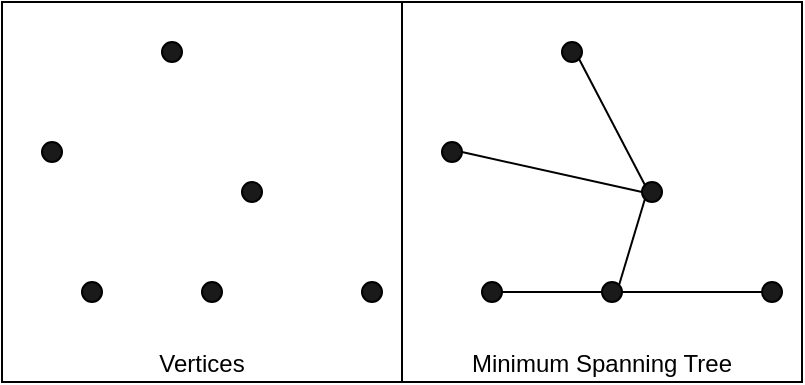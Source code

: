 <mxfile version="20.8.10" type="device" pages="4"><diagram id="rZxLMcZTllsJ_95UF3i2" name="mst"><mxGraphModel dx="954" dy="637" grid="1" gridSize="10" guides="1" tooltips="1" connect="1" arrows="1" fold="1" page="1" pageScale="1" pageWidth="827" pageHeight="1169" math="0" shadow="0"><root><mxCell id="0"/><mxCell id="1" parent="0"/><mxCell id="ZRR2mfXCrJfOe09y-C7--2" value="Minimum Spanning Tree" style="rounded=0;whiteSpace=wrap;html=1;fontSize=12;fontColor=#000000;verticalAlign=bottom;" parent="1" vertex="1"><mxGeometry x="200" y="190" width="200" height="190" as="geometry"/></mxCell><mxCell id="ZRR2mfXCrJfOe09y-C7--1" value="Vertices&lt;br style=&quot;font-size: 12px;&quot;&gt;" style="rounded=0;whiteSpace=wrap;html=1;fontSize=12;fontColor=#000000;verticalAlign=bottom;" parent="1" vertex="1"><mxGeometry y="190" width="200" height="190" as="geometry"/></mxCell><mxCell id="ZQvgP4SEosiMc4qFa_6u-1" value="" style="ellipse;whiteSpace=wrap;html=1;aspect=fixed;fillColor=#1A1A1A;fontColor=#FFFFFF;" parent="1" vertex="1"><mxGeometry x="80" y="210" width="10" height="10" as="geometry"/></mxCell><mxCell id="ZQvgP4SEosiMc4qFa_6u-2" value="" style="ellipse;whiteSpace=wrap;html=1;aspect=fixed;fillColor=#1A1A1A;fontColor=#FFFFFF;" parent="1" vertex="1"><mxGeometry x="120" y="280" width="10" height="10" as="geometry"/></mxCell><mxCell id="ZQvgP4SEosiMc4qFa_6u-3" value="" style="ellipse;whiteSpace=wrap;html=1;aspect=fixed;fillColor=#1A1A1A;fontColor=#FFFFFF;" parent="1" vertex="1"><mxGeometry x="100" y="330" width="10" height="10" as="geometry"/></mxCell><mxCell id="ZQvgP4SEosiMc4qFa_6u-4" value="" style="ellipse;whiteSpace=wrap;html=1;aspect=fixed;fillColor=#1A1A1A;fontColor=#FFFFFF;" parent="1" vertex="1"><mxGeometry x="40" y="330" width="10" height="10" as="geometry"/></mxCell><mxCell id="ZQvgP4SEosiMc4qFa_6u-5" value="" style="ellipse;whiteSpace=wrap;html=1;aspect=fixed;fillColor=#1A1A1A;fontColor=#FFFFFF;" parent="1" vertex="1"><mxGeometry x="180" y="330" width="10" height="10" as="geometry"/></mxCell><mxCell id="ZQvgP4SEosiMc4qFa_6u-6" value="" style="ellipse;whiteSpace=wrap;html=1;aspect=fixed;fillColor=#1A1A1A;fontColor=#FFFFFF;" parent="1" vertex="1"><mxGeometry x="20" y="260" width="10" height="10" as="geometry"/></mxCell><mxCell id="ZQvgP4SEosiMc4qFa_6u-14" style="edgeStyle=none;rounded=0;orthogonalLoop=1;jettySize=auto;html=1;exitX=1;exitY=1;exitDx=0;exitDy=0;entryX=0;entryY=0;entryDx=0;entryDy=0;fontColor=#FFFFFF;endArrow=none;endFill=0;" parent="1" source="ZQvgP4SEosiMc4qFa_6u-15" target="ZQvgP4SEosiMc4qFa_6u-19" edge="1"><mxGeometry relative="1" as="geometry"/></mxCell><mxCell id="ZQvgP4SEosiMc4qFa_6u-15" value="" style="ellipse;whiteSpace=wrap;html=1;aspect=fixed;fillColor=#1A1A1A;fontColor=#FFFFFF;" parent="1" vertex="1"><mxGeometry x="280" y="210" width="10" height="10" as="geometry"/></mxCell><mxCell id="ZQvgP4SEosiMc4qFa_6u-16" style="rounded=0;orthogonalLoop=1;jettySize=auto;html=1;exitX=0;exitY=1;exitDx=0;exitDy=0;entryX=1;entryY=0;entryDx=0;entryDy=0;fontColor=#FFFFFF;endArrow=none;endFill=0;" parent="1" source="ZQvgP4SEosiMc4qFa_6u-19" target="ZQvgP4SEosiMc4qFa_6u-21" edge="1"><mxGeometry relative="1" as="geometry"/></mxCell><mxCell id="ZQvgP4SEosiMc4qFa_6u-18" style="edgeStyle=none;rounded=0;orthogonalLoop=1;jettySize=auto;html=1;exitX=0;exitY=0.5;exitDx=0;exitDy=0;entryX=1;entryY=0.5;entryDx=0;entryDy=0;fontColor=#FFFFFF;endArrow=none;endFill=0;" parent="1" source="ZQvgP4SEosiMc4qFa_6u-19" target="ZQvgP4SEosiMc4qFa_6u-24" edge="1"><mxGeometry relative="1" as="geometry"/></mxCell><mxCell id="ZQvgP4SEosiMc4qFa_6u-19" value="" style="ellipse;whiteSpace=wrap;html=1;aspect=fixed;fillColor=#1A1A1A;fontColor=#FFFFFF;" parent="1" vertex="1"><mxGeometry x="320" y="280" width="10" height="10" as="geometry"/></mxCell><mxCell id="ZQvgP4SEosiMc4qFa_6u-20" style="edgeStyle=none;rounded=0;orthogonalLoop=1;jettySize=auto;html=1;entryX=1;entryY=0.5;entryDx=0;entryDy=0;fontColor=#FFFFFF;endArrow=none;endFill=0;" parent="1" source="ZQvgP4SEosiMc4qFa_6u-21" target="ZQvgP4SEosiMc4qFa_6u-22" edge="1"><mxGeometry relative="1" as="geometry"/></mxCell><mxCell id="ZQvgP4SEosiMc4qFa_6u-25" style="edgeStyle=none;rounded=0;orthogonalLoop=1;jettySize=auto;html=1;entryX=0;entryY=0.5;entryDx=0;entryDy=0;fontColor=#FFFFFF;endArrow=none;endFill=0;" parent="1" source="ZQvgP4SEosiMc4qFa_6u-21" target="ZQvgP4SEosiMc4qFa_6u-23" edge="1"><mxGeometry relative="1" as="geometry"/></mxCell><mxCell id="ZQvgP4SEosiMc4qFa_6u-21" value="" style="ellipse;whiteSpace=wrap;html=1;aspect=fixed;fillColor=#1A1A1A;fontColor=#FFFFFF;" parent="1" vertex="1"><mxGeometry x="300" y="330" width="10" height="10" as="geometry"/></mxCell><mxCell id="ZQvgP4SEosiMc4qFa_6u-22" value="" style="ellipse;whiteSpace=wrap;html=1;aspect=fixed;fillColor=#1A1A1A;fontColor=#FFFFFF;" parent="1" vertex="1"><mxGeometry x="240" y="330" width="10" height="10" as="geometry"/></mxCell><mxCell id="ZQvgP4SEosiMc4qFa_6u-23" value="" style="ellipse;whiteSpace=wrap;html=1;aspect=fixed;fillColor=#1A1A1A;fontColor=#FFFFFF;" parent="1" vertex="1"><mxGeometry x="380" y="330" width="10" height="10" as="geometry"/></mxCell><mxCell id="ZQvgP4SEosiMc4qFa_6u-24" value="" style="ellipse;whiteSpace=wrap;html=1;aspect=fixed;fillColor=#1A1A1A;fontColor=#FFFFFF;" parent="1" vertex="1"><mxGeometry x="220" y="260" width="10" height="10" as="geometry"/></mxCell></root></mxGraphModel></diagram><diagram id="cQaIk24LcCjtKmDVyuec" name="traversal"><mxGraphModel dx="954" dy="637" grid="1" gridSize="10" guides="1" tooltips="1" connect="1" arrows="1" fold="1" page="1" pageScale="1" pageWidth="827" pageHeight="1169" math="0" shadow="0"><root><mxCell id="0"/><mxCell id="1" parent="0"/><mxCell id="PoYGHBE0Wl8VvtodRNKI-4" value="Short-cut/Bypass" style="rounded=0;whiteSpace=wrap;html=1;fontSize=12;fontColor=#000000;verticalAlign=bottom;" parent="1" vertex="1"><mxGeometry x="740" y="210" width="155" height="140" as="geometry"/></mxCell><mxCell id="PoYGHBE0Wl8VvtodRNKI-3" value="DFS Traversal" style="rounded=0;whiteSpace=wrap;html=1;fontSize=12;fontColor=#000000;verticalAlign=bottom;" parent="1" vertex="1"><mxGeometry x="585" y="210" width="155" height="140" as="geometry"/></mxCell><mxCell id="PoYGHBE0Wl8VvtodRNKI-1" value="Rooted MST" style="rounded=0;whiteSpace=wrap;html=1;fontSize=12;fontColor=#000000;verticalAlign=bottom;" parent="1" vertex="1"><mxGeometry x="430" y="210" width="155" height="140" as="geometry"/></mxCell><mxCell id="a9Ij5J8JUAu7_gUXEvQG-1" style="edgeStyle=none;rounded=0;orthogonalLoop=1;jettySize=auto;html=1;exitX=0;exitY=1;exitDx=0;exitDy=0;entryX=1;entryY=0;entryDx=0;entryDy=0;fontColor=#FFFFFF;endArrow=none;endFill=0;" parent="1" source="a9Ij5J8JUAu7_gUXEvQG-4" target="a9Ij5J8JUAu7_gUXEvQG-7" edge="1"><mxGeometry relative="1" as="geometry"/></mxCell><mxCell id="a9Ij5J8JUAu7_gUXEvQG-2" style="edgeStyle=none;rounded=0;orthogonalLoop=1;jettySize=auto;html=1;entryX=0.5;entryY=1;entryDx=0;entryDy=0;fontColor=#FFFFFF;endArrow=none;endFill=0;" parent="1" source="a9Ij5J8JUAu7_gUXEvQG-4" target="a9Ij5J8JUAu7_gUXEvQG-8" edge="1"><mxGeometry relative="1" as="geometry"/></mxCell><mxCell id="a9Ij5J8JUAu7_gUXEvQG-3" style="edgeStyle=none;rounded=0;orthogonalLoop=1;jettySize=auto;html=1;exitX=1;exitY=1;exitDx=0;exitDy=0;entryX=0;entryY=0;entryDx=0;entryDy=0;fontColor=#FFFFFF;endArrow=none;endFill=0;" parent="1" source="a9Ij5J8JUAu7_gUXEvQG-4" target="a9Ij5J8JUAu7_gUXEvQG-9" edge="1"><mxGeometry relative="1" as="geometry"/></mxCell><mxCell id="a9Ij5J8JUAu7_gUXEvQG-4" value="1" style="ellipse;whiteSpace=wrap;html=1;aspect=fixed;fillColor=#1A1A1A;fontColor=#FFFFFF;" parent="1" vertex="1"><mxGeometry x="520" y="230" width="10" height="10" as="geometry"/></mxCell><mxCell id="a9Ij5J8JUAu7_gUXEvQG-5" style="edgeStyle=none;rounded=0;orthogonalLoop=1;jettySize=auto;html=1;exitX=0;exitY=1;exitDx=0;exitDy=0;entryX=0.5;entryY=0;entryDx=0;entryDy=0;fontColor=#FFFFFF;endArrow=none;endFill=0;" parent="1" source="a9Ij5J8JUAu7_gUXEvQG-7" target="a9Ij5J8JUAu7_gUXEvQG-10" edge="1"><mxGeometry relative="1" as="geometry"/></mxCell><mxCell id="a9Ij5J8JUAu7_gUXEvQG-6" style="edgeStyle=none;rounded=0;orthogonalLoop=1;jettySize=auto;html=1;exitX=1;exitY=1;exitDx=0;exitDy=0;entryX=0;entryY=0;entryDx=0;entryDy=0;fontColor=#FFFFFF;endArrow=none;endFill=0;" parent="1" source="a9Ij5J8JUAu7_gUXEvQG-7" target="a9Ij5J8JUAu7_gUXEvQG-11" edge="1"><mxGeometry relative="1" as="geometry"/></mxCell><mxCell id="a9Ij5J8JUAu7_gUXEvQG-7" value="2" style="ellipse;whiteSpace=wrap;html=1;aspect=fixed;fillColor=#1A1A1A;fontColor=#FFFFFF;" parent="1" vertex="1"><mxGeometry x="480" y="270" width="10" height="10" as="geometry"/></mxCell><mxCell id="a9Ij5J8JUAu7_gUXEvQG-8" value="5" style="ellipse;whiteSpace=wrap;html=1;aspect=fixed;fillColor=#1A1A1A;fontColor=#FFFFFF;" parent="1" vertex="1"><mxGeometry x="520" y="270" width="10" height="10" as="geometry"/></mxCell><mxCell id="a9Ij5J8JUAu7_gUXEvQG-9" value="6" style="ellipse;whiteSpace=wrap;html=1;aspect=fixed;fillColor=#1A1A1A;fontColor=#FFFFFF;" parent="1" vertex="1"><mxGeometry x="560" y="270" width="10" height="10" as="geometry"/></mxCell><mxCell id="a9Ij5J8JUAu7_gUXEvQG-10" value="3" style="ellipse;whiteSpace=wrap;html=1;aspect=fixed;fillColor=#1A1A1A;fontColor=#FFFFFF;" parent="1" vertex="1"><mxGeometry x="450" y="310" width="10" height="10" as="geometry"/></mxCell><mxCell id="a9Ij5J8JUAu7_gUXEvQG-11" value="4" style="ellipse;whiteSpace=wrap;html=1;aspect=fixed;fillColor=#1A1A1A;fontColor=#FFFFFF;" parent="1" vertex="1"><mxGeometry x="510" y="310" width="10" height="10" as="geometry"/></mxCell><mxCell id="QSiAHGZDh32QHl3L9DuA-13" style="edgeStyle=orthogonalEdgeStyle;curved=1;rounded=0;orthogonalLoop=1;jettySize=auto;html=1;entryX=0.5;entryY=0;entryDx=0;entryDy=0;endArrow=blockThin;endFill=1;" parent="1" source="QSiAHGZDh32QHl3L9DuA-4" target="QSiAHGZDh32QHl3L9DuA-7" edge="1"><mxGeometry relative="1" as="geometry"/></mxCell><mxCell id="QSiAHGZDh32QHl3L9DuA-20" style="edgeStyle=orthogonalEdgeStyle;curved=1;rounded=0;orthogonalLoop=1;jettySize=auto;html=1;entryX=0.5;entryY=0;entryDx=0;entryDy=0;endArrow=blockThin;endFill=1;" parent="1" source="QSiAHGZDh32QHl3L9DuA-4" target="QSiAHGZDh32QHl3L9DuA-8" edge="1"><mxGeometry relative="1" as="geometry"/></mxCell><mxCell id="QSiAHGZDh32QHl3L9DuA-22" style="edgeStyle=orthogonalEdgeStyle;curved=1;rounded=0;orthogonalLoop=1;jettySize=auto;html=1;exitX=1;exitY=0.5;exitDx=0;exitDy=0;entryX=1;entryY=0;entryDx=0;entryDy=0;endArrow=blockThin;endFill=1;" parent="1" source="QSiAHGZDh32QHl3L9DuA-4" target="QSiAHGZDh32QHl3L9DuA-9" edge="1"><mxGeometry relative="1" as="geometry"/></mxCell><mxCell id="QSiAHGZDh32QHl3L9DuA-4" value="1" style="ellipse;whiteSpace=wrap;html=1;aspect=fixed;fillColor=#1A1A1A;fontColor=#FFFFFF;" parent="1" vertex="1"><mxGeometry x="669" y="230" width="10" height="10" as="geometry"/></mxCell><mxCell id="QSiAHGZDh32QHl3L9DuA-15" style="edgeStyle=orthogonalEdgeStyle;curved=1;rounded=0;orthogonalLoop=1;jettySize=auto;html=1;entryX=0;entryY=1;entryDx=0;entryDy=0;endArrow=blockThin;endFill=1;" parent="1" source="QSiAHGZDh32QHl3L9DuA-7" target="QSiAHGZDh32QHl3L9DuA-4" edge="1"><mxGeometry relative="1" as="geometry"/></mxCell><mxCell id="QSiAHGZDh32QHl3L9DuA-16" style="edgeStyle=orthogonalEdgeStyle;curved=1;rounded=0;orthogonalLoop=1;jettySize=auto;html=1;entryX=0.5;entryY=0;entryDx=0;entryDy=0;endArrow=blockThin;endFill=1;" parent="1" source="QSiAHGZDh32QHl3L9DuA-7" target="QSiAHGZDh32QHl3L9DuA-10" edge="1"><mxGeometry relative="1" as="geometry"/></mxCell><mxCell id="QSiAHGZDh32QHl3L9DuA-18" style="edgeStyle=orthogonalEdgeStyle;curved=1;rounded=0;orthogonalLoop=1;jettySize=auto;html=1;entryX=0.5;entryY=0;entryDx=0;entryDy=0;endArrow=blockThin;endFill=1;" parent="1" source="QSiAHGZDh32QHl3L9DuA-7" target="QSiAHGZDh32QHl3L9DuA-11" edge="1"><mxGeometry relative="1" as="geometry"/></mxCell><mxCell id="QSiAHGZDh32QHl3L9DuA-7" value="2" style="ellipse;whiteSpace=wrap;html=1;aspect=fixed;fillColor=#1A1A1A;fontColor=#FFFFFF;" parent="1" vertex="1"><mxGeometry x="629" y="270" width="10" height="10" as="geometry"/></mxCell><mxCell id="QSiAHGZDh32QHl3L9DuA-24" style="edgeStyle=orthogonalEdgeStyle;curved=1;rounded=0;orthogonalLoop=1;jettySize=auto;html=1;exitX=0.5;exitY=0;exitDx=0;exitDy=0;entryX=0.5;entryY=1;entryDx=0;entryDy=0;endArrow=blockThin;endFill=1;" parent="1" source="QSiAHGZDh32QHl3L9DuA-8" target="QSiAHGZDh32QHl3L9DuA-4" edge="1"><mxGeometry relative="1" as="geometry"/></mxCell><mxCell id="QSiAHGZDh32QHl3L9DuA-8" value="5" style="ellipse;whiteSpace=wrap;html=1;aspect=fixed;fillColor=#1A1A1A;fontColor=#FFFFFF;" parent="1" vertex="1"><mxGeometry x="669" y="270" width="10" height="10" as="geometry"/></mxCell><mxCell id="QSiAHGZDh32QHl3L9DuA-23" style="edgeStyle=orthogonalEdgeStyle;curved=1;rounded=0;orthogonalLoop=1;jettySize=auto;html=1;entryX=1;entryY=1;entryDx=0;entryDy=0;endArrow=blockThin;endFill=1;" parent="1" source="QSiAHGZDh32QHl3L9DuA-9" target="QSiAHGZDh32QHl3L9DuA-4" edge="1"><mxGeometry relative="1" as="geometry"/></mxCell><mxCell id="QSiAHGZDh32QHl3L9DuA-9" value="6" style="ellipse;whiteSpace=wrap;html=1;aspect=fixed;fillColor=#1A1A1A;fontColor=#FFFFFF;" parent="1" vertex="1"><mxGeometry x="709" y="270" width="10" height="10" as="geometry"/></mxCell><mxCell id="QSiAHGZDh32QHl3L9DuA-17" style="edgeStyle=orthogonalEdgeStyle;curved=1;rounded=0;orthogonalLoop=1;jettySize=auto;html=1;entryX=0.5;entryY=1;entryDx=0;entryDy=0;endArrow=blockThin;endFill=1;" parent="1" source="QSiAHGZDh32QHl3L9DuA-10" target="QSiAHGZDh32QHl3L9DuA-7" edge="1"><mxGeometry relative="1" as="geometry"/></mxCell><mxCell id="QSiAHGZDh32QHl3L9DuA-10" value="3" style="ellipse;whiteSpace=wrap;html=1;aspect=fixed;fillColor=#1A1A1A;fontColor=#FFFFFF;" parent="1" vertex="1"><mxGeometry x="599" y="310" width="10" height="10" as="geometry"/></mxCell><mxCell id="QSiAHGZDh32QHl3L9DuA-19" style="edgeStyle=orthogonalEdgeStyle;curved=1;rounded=0;orthogonalLoop=1;jettySize=auto;html=1;entryX=0.5;entryY=1;entryDx=0;entryDy=0;endArrow=blockThin;endFill=1;" parent="1" source="QSiAHGZDh32QHl3L9DuA-11" target="QSiAHGZDh32QHl3L9DuA-7" edge="1"><mxGeometry relative="1" as="geometry"/></mxCell><mxCell id="QSiAHGZDh32QHl3L9DuA-11" value="4" style="ellipse;whiteSpace=wrap;html=1;aspect=fixed;fillColor=#1A1A1A;fontColor=#FFFFFF;" parent="1" vertex="1"><mxGeometry x="659" y="310" width="10" height="10" as="geometry"/></mxCell><mxCell id="QSiAHGZDh32QHl3L9DuA-25" style="edgeStyle=orthogonalEdgeStyle;curved=1;rounded=0;orthogonalLoop=1;jettySize=auto;html=1;entryX=0.5;entryY=0;entryDx=0;entryDy=0;endArrow=blockThin;endFill=1;" parent="1" source="QSiAHGZDh32QHl3L9DuA-28" target="QSiAHGZDh32QHl3L9DuA-32" edge="1"><mxGeometry relative="1" as="geometry"/></mxCell><mxCell id="QSiAHGZDh32QHl3L9DuA-28" value="1" style="ellipse;whiteSpace=wrap;html=1;aspect=fixed;fillColor=#1A1A1A;fontColor=#FFFFFF;" parent="1" vertex="1"><mxGeometry x="821" y="235" width="10" height="10" as="geometry"/></mxCell><mxCell id="QSiAHGZDh32QHl3L9DuA-30" style="edgeStyle=orthogonalEdgeStyle;curved=1;rounded=0;orthogonalLoop=1;jettySize=auto;html=1;entryX=0.5;entryY=0;entryDx=0;entryDy=0;endArrow=blockThin;endFill=1;" parent="1" source="QSiAHGZDh32QHl3L9DuA-32" target="QSiAHGZDh32QHl3L9DuA-38" edge="1"><mxGeometry relative="1" as="geometry"/></mxCell><mxCell id="QSiAHGZDh32QHl3L9DuA-32" value="2" style="ellipse;whiteSpace=wrap;html=1;aspect=fixed;fillColor=#1A1A1A;fontColor=#FFFFFF;" parent="1" vertex="1"><mxGeometry x="781" y="275" width="10" height="10" as="geometry"/></mxCell><mxCell id="QSiAHGZDh32QHl3L9DuA-43" style="edgeStyle=orthogonalEdgeStyle;curved=1;rounded=0;orthogonalLoop=1;jettySize=auto;html=1;entryX=0;entryY=0.5;entryDx=0;entryDy=0;endArrow=blockThin;endFill=1;" parent="1" source="QSiAHGZDh32QHl3L9DuA-34" target="QSiAHGZDh32QHl3L9DuA-36" edge="1"><mxGeometry relative="1" as="geometry"/></mxCell><mxCell id="QSiAHGZDh32QHl3L9DuA-34" value="5" style="ellipse;whiteSpace=wrap;html=1;aspect=fixed;fillColor=#1A1A1A;fontColor=#FFFFFF;" parent="1" vertex="1"><mxGeometry x="821" y="275" width="10" height="10" as="geometry"/></mxCell><mxCell id="QSiAHGZDh32QHl3L9DuA-45" style="edgeStyle=orthogonalEdgeStyle;curved=1;rounded=0;orthogonalLoop=1;jettySize=auto;html=1;entryX=0.5;entryY=0;entryDx=0;entryDy=0;endArrow=blockThin;endFill=1;" parent="1" source="QSiAHGZDh32QHl3L9DuA-36" target="QSiAHGZDh32QHl3L9DuA-28" edge="1"><mxGeometry relative="1" as="geometry"><Array as="points"><mxPoint x="891" y="280"/><mxPoint x="891" y="215"/><mxPoint x="826" y="215"/></Array></mxGeometry></mxCell><mxCell id="QSiAHGZDh32QHl3L9DuA-36" value="6" style="ellipse;whiteSpace=wrap;html=1;aspect=fixed;fillColor=#1A1A1A;fontColor=#FFFFFF;" parent="1" vertex="1"><mxGeometry x="861" y="275" width="10" height="10" as="geometry"/></mxCell><mxCell id="QSiAHGZDh32QHl3L9DuA-41" style="edgeStyle=orthogonalEdgeStyle;curved=1;rounded=0;orthogonalLoop=1;jettySize=auto;html=1;entryX=0;entryY=0.5;entryDx=0;entryDy=0;endArrow=blockThin;endFill=1;" parent="1" source="QSiAHGZDh32QHl3L9DuA-38" target="QSiAHGZDh32QHl3L9DuA-40" edge="1"><mxGeometry relative="1" as="geometry"/></mxCell><mxCell id="QSiAHGZDh32QHl3L9DuA-38" value="3" style="ellipse;whiteSpace=wrap;html=1;aspect=fixed;fillColor=#1A1A1A;fontColor=#FFFFFF;" parent="1" vertex="1"><mxGeometry x="751" y="315" width="10" height="10" as="geometry"/></mxCell><mxCell id="QSiAHGZDh32QHl3L9DuA-42" style="edgeStyle=orthogonalEdgeStyle;curved=1;rounded=0;orthogonalLoop=1;jettySize=auto;html=1;entryX=0.5;entryY=1;entryDx=0;entryDy=0;endArrow=blockThin;endFill=1;" parent="1" source="QSiAHGZDh32QHl3L9DuA-40" target="QSiAHGZDh32QHl3L9DuA-34" edge="1"><mxGeometry relative="1" as="geometry"/></mxCell><mxCell id="QSiAHGZDh32QHl3L9DuA-40" value="4" style="ellipse;whiteSpace=wrap;html=1;aspect=fixed;fillColor=#1A1A1A;fontColor=#FFFFFF;" parent="1" vertex="1"><mxGeometry x="811" y="315" width="10" height="10" as="geometry"/></mxCell></root></mxGraphModel></diagram><diagram id="JH9xR3hZpK84ZcABxkqP" name="christofides"><mxGraphModel dx="954" dy="637" grid="1" gridSize="10" guides="1" tooltips="1" connect="1" arrows="1" fold="1" page="1" pageScale="1" pageWidth="827" pageHeight="1169" math="1" shadow="0"><root><mxCell id="0"/><mxCell id="1" parent="0"/><mxCell id="OhRtaygcUar1tumvfS4o-67" value="Odd Vertices' Minimum Perfect Matching $$M$$" style="rounded=0;whiteSpace=wrap;html=1;fontSize=8;fontColor=#b95450;verticalAlign=bottom;" parent="1" vertex="1"><mxGeometry x="620" y="210" width="234" height="190" as="geometry"/></mxCell><mxCell id="OhRtaygcUar1tumvfS4o-66" value="Minimum Spanning Tree&lt;br&gt;$$T$$" style="rounded=0;whiteSpace=wrap;html=1;fontSize=8;fontColor=#000000;verticalAlign=bottom;" parent="1" vertex="1"><mxGeometry x="386" y="210" width="234" height="190" as="geometry"/></mxCell><mxCell id="OhRtaygcUar1tumvfS4o-1" style="edgeStyle=none;rounded=0;orthogonalLoop=1;jettySize=auto;html=1;exitX=0;exitY=1;exitDx=0;exitDy=0;entryX=1;entryY=0;entryDx=0;entryDy=0;fontColor=#FFFFFF;endArrow=none;endFill=0;" parent="1" source="OhRtaygcUar1tumvfS4o-4" target="OhRtaygcUar1tumvfS4o-7" edge="1"><mxGeometry relative="1" as="geometry"/></mxCell><mxCell id="OhRtaygcUar1tumvfS4o-3" style="edgeStyle=none;rounded=0;orthogonalLoop=1;jettySize=auto;html=1;exitX=1;exitY=1;exitDx=0;exitDy=0;entryX=0;entryY=0;entryDx=0;entryDy=0;fontColor=#FFFFFF;endArrow=none;endFill=0;" parent="1" source="OhRtaygcUar1tumvfS4o-4" target="OhRtaygcUar1tumvfS4o-9" edge="1"><mxGeometry relative="1" as="geometry"/></mxCell><mxCell id="OhRtaygcUar1tumvfS4o-4" value="1" style="ellipse;whiteSpace=wrap;html=1;aspect=fixed;fontSize=8;" parent="1" vertex="1"><mxGeometry x="520" y="230" width="10" height="10" as="geometry"/></mxCell><mxCell id="OhRtaygcUar1tumvfS4o-6" style="edgeStyle=none;rounded=0;orthogonalLoop=1;jettySize=auto;html=1;exitX=1;exitY=1;exitDx=0;exitDy=0;entryX=0;entryY=0;entryDx=0;entryDy=0;fontColor=#FFFFFF;endArrow=none;endFill=0;" parent="1" source="OhRtaygcUar1tumvfS4o-7" target="OhRtaygcUar1tumvfS4o-11" edge="1"><mxGeometry relative="1" as="geometry"/></mxCell><mxCell id="OhRtaygcUar1tumvfS4o-16" style="edgeStyle=none;rounded=0;orthogonalLoop=1;jettySize=auto;html=1;exitX=0;exitY=1;exitDx=0;exitDy=0;entryX=1;entryY=0;entryDx=0;entryDy=0;fontSize=8;fontColor=#b95450;endArrow=none;endFill=0;" parent="1" source="OhRtaygcUar1tumvfS4o-7" target="OhRtaygcUar1tumvfS4o-10" edge="1"><mxGeometry relative="1" as="geometry"/></mxCell><mxCell id="OhRtaygcUar1tumvfS4o-7" value="&lt;font style=&quot;font-size: 8px;&quot;&gt;2&lt;/font&gt;" style="ellipse;whiteSpace=wrap;html=1;aspect=fixed;fontSize=8;" parent="1" vertex="1"><mxGeometry x="480" y="270" width="10" height="10" as="geometry"/></mxCell><mxCell id="OhRtaygcUar1tumvfS4o-13" style="rounded=0;orthogonalLoop=1;jettySize=auto;html=1;exitX=0;exitY=1;exitDx=0;exitDy=0;entryX=1;entryY=0;entryDx=0;entryDy=0;fontSize=8;fontColor=#b95450;endArrow=none;endFill=0;" parent="1" source="OhRtaygcUar1tumvfS4o-9" target="OhRtaygcUar1tumvfS4o-12" edge="1"><mxGeometry relative="1" as="geometry"/></mxCell><mxCell id="OhRtaygcUar1tumvfS4o-15" style="edgeStyle=none;rounded=0;orthogonalLoop=1;jettySize=auto;html=1;exitX=1;exitY=1;exitDx=0;exitDy=0;entryX=0;entryY=0;entryDx=0;entryDy=0;fontSize=8;fontColor=#b95450;endArrow=none;endFill=0;" parent="1" source="OhRtaygcUar1tumvfS4o-9" target="OhRtaygcUar1tumvfS4o-14" edge="1"><mxGeometry relative="1" as="geometry"/></mxCell><mxCell id="OhRtaygcUar1tumvfS4o-9" value="3" style="ellipse;whiteSpace=wrap;html=1;aspect=fixed;fontSize=8;" parent="1" vertex="1"><mxGeometry x="560" y="270" width="10" height="10" as="geometry"/></mxCell><mxCell id="OhRtaygcUar1tumvfS4o-18" style="edgeStyle=none;rounded=0;orthogonalLoop=1;jettySize=auto;html=1;exitX=0;exitY=1;exitDx=0;exitDy=0;entryX=1;entryY=0;entryDx=0;entryDy=0;fontSize=8;fontColor=#b95450;endArrow=none;endFill=0;" parent="1" source="OhRtaygcUar1tumvfS4o-10" target="OhRtaygcUar1tumvfS4o-17" edge="1"><mxGeometry relative="1" as="geometry"/></mxCell><mxCell id="OhRtaygcUar1tumvfS4o-10" value="4" style="ellipse;whiteSpace=wrap;html=1;aspect=fixed;fontSize=8;" parent="1" vertex="1"><mxGeometry x="441" y="310" width="10" height="10" as="geometry"/></mxCell><mxCell id="OhRtaygcUar1tumvfS4o-11" value="5" style="ellipse;whiteSpace=wrap;html=1;aspect=fixed;fontSize=8;" parent="1" vertex="1"><mxGeometry x="510" y="310" width="10" height="10" as="geometry"/></mxCell><mxCell id="OhRtaygcUar1tumvfS4o-12" value="6" style="ellipse;whiteSpace=wrap;html=1;aspect=fixed;fontSize=8;" parent="1" vertex="1"><mxGeometry x="530" y="310" width="10" height="10" as="geometry"/></mxCell><mxCell id="OhRtaygcUar1tumvfS4o-14" value="7" style="ellipse;whiteSpace=wrap;html=1;aspect=fixed;fontSize=8;" parent="1" vertex="1"><mxGeometry x="600" y="310" width="10" height="10" as="geometry"/></mxCell><mxCell id="OhRtaygcUar1tumvfS4o-17" value="8" style="ellipse;whiteSpace=wrap;html=1;aspect=fixed;fontSize=8;" parent="1" vertex="1"><mxGeometry x="403" y="350" width="10" height="10" as="geometry"/></mxCell><mxCell id="OhRtaygcUar1tumvfS4o-69" style="edgeStyle=none;rounded=0;orthogonalLoop=1;jettySize=auto;html=1;exitX=0;exitY=1;exitDx=0;exitDy=0;entryX=1;entryY=0;entryDx=0;entryDy=0;fontSize=8;fontColor=#000000;endArrow=none;endFill=0;strokeColor=#b95450;" parent="1" source="OhRtaygcUar1tumvfS4o-56" target="OhRtaygcUar1tumvfS4o-65" edge="1"><mxGeometry relative="1" as="geometry"/></mxCell><mxCell id="OhRtaygcUar1tumvfS4o-56" value="&lt;font style=&quot;font-size: 8px;&quot;&gt;2&lt;/font&gt;" style="ellipse;whiteSpace=wrap;html=1;aspect=fixed;fontSize=8;fillColor=#f8cecc;strokeColor=#b85450;fontColor=#b95450;" parent="1" vertex="1"><mxGeometry x="707" y="270" width="10" height="10" as="geometry"/></mxCell><mxCell id="OhRtaygcUar1tumvfS4o-70" style="edgeStyle=none;rounded=0;orthogonalLoop=1;jettySize=auto;html=1;exitX=1;exitY=1;exitDx=0;exitDy=0;entryX=0;entryY=0;entryDx=0;entryDy=0;strokeColor=#b95450;fontSize=8;fontColor=#000000;endArrow=none;endFill=0;" parent="1" source="OhRtaygcUar1tumvfS4o-59" target="OhRtaygcUar1tumvfS4o-64" edge="1"><mxGeometry relative="1" as="geometry"/></mxCell><mxCell id="OhRtaygcUar1tumvfS4o-59" value="3" style="ellipse;whiteSpace=wrap;html=1;aspect=fixed;fontSize=8;fillColor=#f8cecc;strokeColor=#b85450;fontColor=#b95450;" parent="1" vertex="1"><mxGeometry x="787" y="270" width="10" height="10" as="geometry"/></mxCell><mxCell id="OhRtaygcUar1tumvfS4o-71" style="edgeStyle=none;rounded=0;orthogonalLoop=1;jettySize=auto;html=1;entryX=0;entryY=0.5;entryDx=0;entryDy=0;strokeColor=#b95450;fontSize=8;fontColor=#000000;endArrow=none;endFill=0;" parent="1" source="OhRtaygcUar1tumvfS4o-62" target="OhRtaygcUar1tumvfS4o-63" edge="1"><mxGeometry relative="1" as="geometry"/></mxCell><mxCell id="OhRtaygcUar1tumvfS4o-62" value="5" style="ellipse;whiteSpace=wrap;html=1;aspect=fixed;fontSize=8;fillColor=#f8cecc;strokeColor=#b85450;fontColor=#b95450;" parent="1" vertex="1"><mxGeometry x="737" y="310" width="10" height="10" as="geometry"/></mxCell><mxCell id="OhRtaygcUar1tumvfS4o-63" value="6" style="ellipse;whiteSpace=wrap;html=1;aspect=fixed;fontSize=8;fillColor=#f8cecc;strokeColor=#b85450;fontColor=#b95450;" parent="1" vertex="1"><mxGeometry x="757" y="310" width="10" height="10" as="geometry"/></mxCell><mxCell id="OhRtaygcUar1tumvfS4o-64" value="7" style="ellipse;whiteSpace=wrap;html=1;aspect=fixed;fontSize=8;fillColor=#f8cecc;strokeColor=#b85450;fontColor=#b95450;" parent="1" vertex="1"><mxGeometry x="827" y="310" width="10" height="10" as="geometry"/></mxCell><mxCell id="OhRtaygcUar1tumvfS4o-65" value="8" style="ellipse;whiteSpace=wrap;html=1;aspect=fixed;fontSize=8;fillColor=#f8cecc;strokeColor=#b85450;fontColor=#b95450;" parent="1" vertex="1"><mxGeometry x="630" y="350" width="10" height="10" as="geometry"/></mxCell><mxCell id="OhRtaygcUar1tumvfS4o-105" value="Add-Up Multi-Graph&lt;br&gt;$$T \cup M$$" style="rounded=0;whiteSpace=wrap;html=1;fontSize=8;fontColor=#000000;verticalAlign=bottom;" parent="1" vertex="1"><mxGeometry x="386" y="400" width="234" height="190" as="geometry"/></mxCell><mxCell id="OhRtaygcUar1tumvfS4o-106" style="edgeStyle=none;rounded=0;orthogonalLoop=1;jettySize=auto;html=1;exitX=0;exitY=1;exitDx=0;exitDy=0;entryX=1;entryY=0;entryDx=0;entryDy=0;fontColor=#FFFFFF;endArrow=none;endFill=0;" parent="1" source="OhRtaygcUar1tumvfS4o-108" target="OhRtaygcUar1tumvfS4o-111" edge="1"><mxGeometry relative="1" as="geometry"/></mxCell><mxCell id="OhRtaygcUar1tumvfS4o-107" style="edgeStyle=none;rounded=0;orthogonalLoop=1;jettySize=auto;html=1;exitX=1;exitY=1;exitDx=0;exitDy=0;entryX=0;entryY=0;entryDx=0;entryDy=0;fontColor=#FFFFFF;endArrow=none;endFill=0;" parent="1" source="OhRtaygcUar1tumvfS4o-108" target="OhRtaygcUar1tumvfS4o-114" edge="1"><mxGeometry relative="1" as="geometry"/></mxCell><mxCell id="OhRtaygcUar1tumvfS4o-108" value="1" style="ellipse;whiteSpace=wrap;html=1;aspect=fixed;fontSize=8;" parent="1" vertex="1"><mxGeometry x="520" y="420" width="10" height="10" as="geometry"/></mxCell><mxCell id="OhRtaygcUar1tumvfS4o-109" style="edgeStyle=none;rounded=0;orthogonalLoop=1;jettySize=auto;html=1;exitX=1;exitY=1;exitDx=0;exitDy=0;entryX=0;entryY=0;entryDx=0;entryDy=0;fontColor=#FFFFFF;endArrow=none;endFill=0;" parent="1" source="OhRtaygcUar1tumvfS4o-111" target="OhRtaygcUar1tumvfS4o-117" edge="1"><mxGeometry relative="1" as="geometry"/></mxCell><mxCell id="OhRtaygcUar1tumvfS4o-110" style="edgeStyle=none;rounded=0;orthogonalLoop=1;jettySize=auto;html=1;exitX=0;exitY=1;exitDx=0;exitDy=0;entryX=1;entryY=0;entryDx=0;entryDy=0;fontSize=8;fontColor=#b95450;endArrow=none;endFill=0;" parent="1" source="OhRtaygcUar1tumvfS4o-111" target="OhRtaygcUar1tumvfS4o-116" edge="1"><mxGeometry relative="1" as="geometry"/></mxCell><mxCell id="OhRtaygcUar1tumvfS4o-124" style="edgeStyle=orthogonalEdgeStyle;curved=1;rounded=0;orthogonalLoop=1;jettySize=auto;html=1;entryX=0.5;entryY=0;entryDx=0;entryDy=0;strokeColor=#b95450;fontSize=8;fontColor=#000000;endArrow=none;endFill=0;" parent="1" source="OhRtaygcUar1tumvfS4o-111" target="OhRtaygcUar1tumvfS4o-120" edge="1"><mxGeometry relative="1" as="geometry"/></mxCell><mxCell id="OhRtaygcUar1tumvfS4o-111" value="&lt;font style=&quot;font-size: 8px;&quot;&gt;2&lt;/font&gt;" style="ellipse;whiteSpace=wrap;html=1;aspect=fixed;fontSize=8;" parent="1" vertex="1"><mxGeometry x="480" y="460" width="10" height="10" as="geometry"/></mxCell><mxCell id="OhRtaygcUar1tumvfS4o-112" style="rounded=0;orthogonalLoop=1;jettySize=auto;html=1;exitX=0;exitY=1;exitDx=0;exitDy=0;entryX=1;entryY=0;entryDx=0;entryDy=0;fontSize=8;fontColor=#b95450;endArrow=none;endFill=0;" parent="1" source="OhRtaygcUar1tumvfS4o-114" target="OhRtaygcUar1tumvfS4o-118" edge="1"><mxGeometry relative="1" as="geometry"/></mxCell><mxCell id="OhRtaygcUar1tumvfS4o-113" style="edgeStyle=none;rounded=0;orthogonalLoop=1;jettySize=auto;html=1;exitX=1;exitY=1;exitDx=0;exitDy=0;entryX=0;entryY=0;entryDx=0;entryDy=0;fontSize=8;fontColor=#b95450;endArrow=none;endFill=0;" parent="1" source="OhRtaygcUar1tumvfS4o-114" target="OhRtaygcUar1tumvfS4o-119" edge="1"><mxGeometry relative="1" as="geometry"/></mxCell><mxCell id="OhRtaygcUar1tumvfS4o-123" style="edgeStyle=orthogonalEdgeStyle;rounded=0;orthogonalLoop=1;jettySize=auto;html=1;entryX=0;entryY=0;entryDx=0;entryDy=0;strokeColor=#b95450;fontSize=8;fontColor=#000000;endArrow=none;endFill=0;curved=1;" parent="1" source="OhRtaygcUar1tumvfS4o-114" target="OhRtaygcUar1tumvfS4o-119" edge="1"><mxGeometry relative="1" as="geometry"/></mxCell><mxCell id="OhRtaygcUar1tumvfS4o-114" value="3" style="ellipse;whiteSpace=wrap;html=1;aspect=fixed;fontSize=8;" parent="1" vertex="1"><mxGeometry x="560" y="460" width="10" height="10" as="geometry"/></mxCell><mxCell id="OhRtaygcUar1tumvfS4o-115" style="edgeStyle=none;rounded=0;orthogonalLoop=1;jettySize=auto;html=1;exitX=0;exitY=1;exitDx=0;exitDy=0;entryX=1;entryY=0;entryDx=0;entryDy=0;fontSize=8;fontColor=#b95450;endArrow=none;endFill=0;" parent="1" source="OhRtaygcUar1tumvfS4o-116" target="OhRtaygcUar1tumvfS4o-120" edge="1"><mxGeometry relative="1" as="geometry"/></mxCell><mxCell id="OhRtaygcUar1tumvfS4o-116" value="4" style="ellipse;whiteSpace=wrap;html=1;aspect=fixed;fontSize=8;" parent="1" vertex="1"><mxGeometry x="441" y="500" width="10" height="10" as="geometry"/></mxCell><mxCell id="OhRtaygcUar1tumvfS4o-122" style="edgeStyle=none;rounded=0;orthogonalLoop=1;jettySize=auto;html=1;entryX=0;entryY=0.5;entryDx=0;entryDy=0;strokeColor=#b95450;fontSize=8;fontColor=#000000;endArrow=none;endFill=0;" parent="1" source="OhRtaygcUar1tumvfS4o-117" target="OhRtaygcUar1tumvfS4o-118" edge="1"><mxGeometry relative="1" as="geometry"/></mxCell><mxCell id="OhRtaygcUar1tumvfS4o-117" value="5" style="ellipse;whiteSpace=wrap;html=1;aspect=fixed;fontSize=8;" parent="1" vertex="1"><mxGeometry x="510" y="500" width="10" height="10" as="geometry"/></mxCell><mxCell id="OhRtaygcUar1tumvfS4o-118" value="6" style="ellipse;whiteSpace=wrap;html=1;aspect=fixed;fontSize=8;" parent="1" vertex="1"><mxGeometry x="530" y="500" width="10" height="10" as="geometry"/></mxCell><mxCell id="OhRtaygcUar1tumvfS4o-119" value="7" style="ellipse;whiteSpace=wrap;html=1;aspect=fixed;fontSize=8;" parent="1" vertex="1"><mxGeometry x="600" y="500" width="10" height="10" as="geometry"/></mxCell><mxCell id="OhRtaygcUar1tumvfS4o-120" value="8" style="ellipse;whiteSpace=wrap;html=1;aspect=fixed;fontSize=8;" parent="1" vertex="1"><mxGeometry x="403" y="540" width="10" height="10" as="geometry"/></mxCell><mxCell id="OhRtaygcUar1tumvfS4o-125" value="Euler Circuit&lt;br&gt;$$C$$" style="rounded=0;whiteSpace=wrap;html=1;fontSize=8;fontColor=#000000;verticalAlign=bottom;" parent="1" vertex="1"><mxGeometry x="620" y="400" width="234" height="190" as="geometry"/></mxCell><mxCell id="OhRtaygcUar1tumvfS4o-126" style="edgeStyle=none;rounded=0;orthogonalLoop=1;jettySize=auto;html=1;exitX=0;exitY=1;exitDx=0;exitDy=0;entryX=1;entryY=0;entryDx=0;entryDy=0;fontColor=#FFFFFF;endArrow=none;endFill=0;" parent="1" source="OhRtaygcUar1tumvfS4o-128" target="OhRtaygcUar1tumvfS4o-132" edge="1"><mxGeometry relative="1" as="geometry"/></mxCell><mxCell id="OhRtaygcUar1tumvfS4o-152" value="10" style="edgeLabel;html=1;align=center;verticalAlign=middle;resizable=0;points=[];fontSize=8;fontColor=#000000;" parent="OhRtaygcUar1tumvfS4o-126" vertex="1" connectable="0"><mxGeometry x="-0.161" relative="1" as="geometry"><mxPoint as="offset"/></mxGeometry></mxCell><mxCell id="OhRtaygcUar1tumvfS4o-127" style="edgeStyle=none;rounded=0;orthogonalLoop=1;jettySize=auto;html=1;exitX=1;exitY=1;exitDx=0;exitDy=0;entryX=0;entryY=0;entryDx=0;entryDy=0;fontColor=#FFFFFF;endArrow=blockThin;endFill=1;" parent="1" source="OhRtaygcUar1tumvfS4o-128" target="OhRtaygcUar1tumvfS4o-136" edge="1"><mxGeometry relative="1" as="geometry"/></mxCell><mxCell id="OhRtaygcUar1tumvfS4o-144" value="1" style="edgeLabel;html=1;align=center;verticalAlign=middle;resizable=0;points=[];fontSize=8;fontColor=#000000;" parent="OhRtaygcUar1tumvfS4o-127" vertex="1" connectable="0"><mxGeometry x="-0.246" relative="1" as="geometry"><mxPoint as="offset"/></mxGeometry></mxCell><mxCell id="OhRtaygcUar1tumvfS4o-128" value="1" style="ellipse;whiteSpace=wrap;html=1;aspect=fixed;fontSize=8;" parent="1" vertex="1"><mxGeometry x="754" y="420" width="10" height="10" as="geometry"/></mxCell><mxCell id="OhRtaygcUar1tumvfS4o-129" style="edgeStyle=none;rounded=0;orthogonalLoop=1;jettySize=auto;html=1;exitX=1;exitY=1;exitDx=0;exitDy=0;entryX=0;entryY=0;entryDx=0;entryDy=0;fontColor=#FFFFFF;endArrow=none;endFill=0;startArrow=blockThin;startFill=1;" parent="1" source="OhRtaygcUar1tumvfS4o-132" target="OhRtaygcUar1tumvfS4o-140" edge="1"><mxGeometry relative="1" as="geometry"/></mxCell><mxCell id="OhRtaygcUar1tumvfS4o-148" value="6" style="edgeLabel;html=1;align=center;verticalAlign=middle;resizable=0;points=[];fontSize=8;fontColor=#000000;" parent="OhRtaygcUar1tumvfS4o-129" vertex="1" connectable="0"><mxGeometry x="0.101" relative="1" as="geometry"><mxPoint as="offset"/></mxGeometry></mxCell><mxCell id="OhRtaygcUar1tumvfS4o-130" style="edgeStyle=none;rounded=0;orthogonalLoop=1;jettySize=auto;html=1;exitX=0;exitY=1;exitDx=0;exitDy=0;entryX=1;entryY=0;entryDx=0;entryDy=0;fontSize=8;fontColor=#b95450;endArrow=blockThin;endFill=1;" parent="1" source="OhRtaygcUar1tumvfS4o-132" target="OhRtaygcUar1tumvfS4o-138" edge="1"><mxGeometry relative="1" as="geometry"/></mxCell><mxCell id="OhRtaygcUar1tumvfS4o-149" value="7" style="edgeLabel;html=1;align=center;verticalAlign=middle;resizable=0;points=[];fontSize=8;fontColor=#000000;" parent="OhRtaygcUar1tumvfS4o-130" vertex="1" connectable="0"><mxGeometry x="-0.076" relative="1" as="geometry"><mxPoint as="offset"/></mxGeometry></mxCell><mxCell id="OhRtaygcUar1tumvfS4o-131" style="edgeStyle=orthogonalEdgeStyle;curved=1;rounded=0;orthogonalLoop=1;jettySize=auto;html=1;entryX=0.5;entryY=0;entryDx=0;entryDy=0;strokeColor=#b95450;fontSize=8;fontColor=#000000;endArrow=none;endFill=0;startArrow=blockThin;startFill=1;" parent="1" source="OhRtaygcUar1tumvfS4o-132" target="OhRtaygcUar1tumvfS4o-143" edge="1"><mxGeometry relative="1" as="geometry"/></mxCell><mxCell id="OhRtaygcUar1tumvfS4o-151" value="9" style="edgeLabel;html=1;align=center;verticalAlign=middle;resizable=0;points=[];fontSize=8;fontColor=#000000;" parent="OhRtaygcUar1tumvfS4o-131" vertex="1" connectable="0"><mxGeometry x="-0.273" y="16" relative="1" as="geometry"><mxPoint as="offset"/></mxGeometry></mxCell><mxCell id="OhRtaygcUar1tumvfS4o-132" value="&lt;font style=&quot;font-size: 8px;&quot;&gt;2&lt;/font&gt;" style="ellipse;whiteSpace=wrap;html=1;aspect=fixed;fontSize=8;" parent="1" vertex="1"><mxGeometry x="714" y="460" width="10" height="10" as="geometry"/></mxCell><mxCell id="OhRtaygcUar1tumvfS4o-133" style="rounded=0;orthogonalLoop=1;jettySize=auto;html=1;exitX=0;exitY=1;exitDx=0;exitDy=0;entryX=1;entryY=0;entryDx=0;entryDy=0;fontSize=8;fontColor=#b95450;endArrow=blockThin;endFill=1;" parent="1" source="OhRtaygcUar1tumvfS4o-136" target="OhRtaygcUar1tumvfS4o-141" edge="1"><mxGeometry relative="1" as="geometry"/></mxCell><mxCell id="OhRtaygcUar1tumvfS4o-147" value="4" style="edgeLabel;html=1;align=center;verticalAlign=middle;resizable=0;points=[];fontSize=8;fontColor=#000000;" parent="OhRtaygcUar1tumvfS4o-133" vertex="1" connectable="0"><mxGeometry x="-0.34" y="1" relative="1" as="geometry"><mxPoint x="-2" as="offset"/></mxGeometry></mxCell><mxCell id="OhRtaygcUar1tumvfS4o-134" style="edgeStyle=none;rounded=0;orthogonalLoop=1;jettySize=auto;html=1;exitX=1;exitY=1;exitDx=0;exitDy=0;entryX=0;entryY=0;entryDx=0;entryDy=0;fontSize=8;fontColor=#b95450;endArrow=blockThin;endFill=1;" parent="1" source="OhRtaygcUar1tumvfS4o-136" target="OhRtaygcUar1tumvfS4o-142" edge="1"><mxGeometry relative="1" as="geometry"/></mxCell><mxCell id="OhRtaygcUar1tumvfS4o-145" value="2" style="edgeLabel;html=1;align=center;verticalAlign=middle;resizable=0;points=[];fontSize=8;fontColor=#000000;" parent="OhRtaygcUar1tumvfS4o-134" vertex="1" connectable="0"><mxGeometry x="-0.113" y="-1" relative="1" as="geometry"><mxPoint as="offset"/></mxGeometry></mxCell><mxCell id="OhRtaygcUar1tumvfS4o-135" style="edgeStyle=orthogonalEdgeStyle;rounded=0;orthogonalLoop=1;jettySize=auto;html=1;entryX=0;entryY=0;entryDx=0;entryDy=0;strokeColor=#b95450;fontSize=8;fontColor=#000000;endArrow=none;endFill=0;curved=1;startArrow=blockThin;startFill=1;" parent="1" source="OhRtaygcUar1tumvfS4o-136" target="OhRtaygcUar1tumvfS4o-142" edge="1"><mxGeometry relative="1" as="geometry"/></mxCell><mxCell id="OhRtaygcUar1tumvfS4o-146" value="3" style="edgeLabel;html=1;align=center;verticalAlign=middle;resizable=0;points=[];fontSize=8;fontColor=#000000;" parent="OhRtaygcUar1tumvfS4o-135" vertex="1" connectable="0"><mxGeometry x="0.165" y="-5" relative="1" as="geometry"><mxPoint as="offset"/></mxGeometry></mxCell><mxCell id="OhRtaygcUar1tumvfS4o-136" value="3" style="ellipse;whiteSpace=wrap;html=1;aspect=fixed;fontSize=8;" parent="1" vertex="1"><mxGeometry x="794" y="460" width="10" height="10" as="geometry"/></mxCell><mxCell id="OhRtaygcUar1tumvfS4o-137" style="edgeStyle=none;rounded=0;orthogonalLoop=1;jettySize=auto;html=1;exitX=0;exitY=1;exitDx=0;exitDy=0;entryX=1;entryY=0;entryDx=0;entryDy=0;fontSize=8;fontColor=#b95450;endArrow=blockThin;endFill=1;" parent="1" source="OhRtaygcUar1tumvfS4o-138" target="OhRtaygcUar1tumvfS4o-143" edge="1"><mxGeometry relative="1" as="geometry"/></mxCell><mxCell id="OhRtaygcUar1tumvfS4o-150" value="8" style="edgeLabel;html=1;align=center;verticalAlign=middle;resizable=0;points=[];fontSize=8;fontColor=#000000;" parent="OhRtaygcUar1tumvfS4o-137" vertex="1" connectable="0"><mxGeometry x="0.023" y="-1" relative="1" as="geometry"><mxPoint as="offset"/></mxGeometry></mxCell><mxCell id="OhRtaygcUar1tumvfS4o-138" value="4" style="ellipse;whiteSpace=wrap;html=1;aspect=fixed;fontSize=8;" parent="1" vertex="1"><mxGeometry x="675" y="500" width="10" height="10" as="geometry"/></mxCell><mxCell id="OhRtaygcUar1tumvfS4o-139" style="edgeStyle=none;rounded=0;orthogonalLoop=1;jettySize=auto;html=1;entryX=0;entryY=0.5;entryDx=0;entryDy=0;strokeColor=#b95450;fontSize=8;fontColor=#000000;endArrow=none;endFill=0;startArrow=blockThin;startFill=1;" parent="1" source="OhRtaygcUar1tumvfS4o-140" target="OhRtaygcUar1tumvfS4o-141" edge="1"><mxGeometry relative="1" as="geometry"/></mxCell><mxCell id="OhRtaygcUar1tumvfS4o-140" value="5" style="ellipse;whiteSpace=wrap;html=1;aspect=fixed;fontSize=8;" parent="1" vertex="1"><mxGeometry x="744" y="500" width="10" height="10" as="geometry"/></mxCell><mxCell id="OhRtaygcUar1tumvfS4o-141" value="6" style="ellipse;whiteSpace=wrap;html=1;aspect=fixed;fontSize=8;" parent="1" vertex="1"><mxGeometry x="764" y="500" width="10" height="10" as="geometry"/></mxCell><mxCell id="OhRtaygcUar1tumvfS4o-142" value="7" style="ellipse;whiteSpace=wrap;html=1;aspect=fixed;fontSize=8;" parent="1" vertex="1"><mxGeometry x="834" y="500" width="10" height="10" as="geometry"/></mxCell><mxCell id="OhRtaygcUar1tumvfS4o-143" value="8" style="ellipse;whiteSpace=wrap;html=1;aspect=fixed;fontSize=8;" parent="1" vertex="1"><mxGeometry x="637" y="540" width="10" height="10" as="geometry"/></mxCell></root></mxGraphModel></diagram><diagram id="V9u4Msw70S8O5rUavk5e" name="proof"><mxGraphModel dx="954" dy="637" grid="1" gridSize="10" guides="1" tooltips="1" connect="1" arrows="1" fold="1" page="1" pageScale="1" pageWidth="827" pageHeight="1169" math="1" shadow="0"><root><mxCell id="0"/><mxCell id="1" parent="0"/><mxCell id="-Aq-SI4f6EApI5AlqWXs-1" value="Odd Vertices' One Perfect Matching $$M_1$$" style="rounded=0;whiteSpace=wrap;html=1;fontSize=8;verticalAlign=bottom;" parent="1" vertex="1"><mxGeometry x="130" y="210" width="234" height="190" as="geometry"/></mxCell><mxCell id="-Aq-SI4f6EApI5AlqWXs-2" style="edgeStyle=none;rounded=0;orthogonalLoop=1;jettySize=auto;html=1;exitX=0;exitY=1;exitDx=0;exitDy=0;entryX=1;entryY=0;entryDx=0;entryDy=0;fontSize=8;fontColor=#000000;endArrow=none;endFill=0;" parent="1" source="-Aq-SI4f6EApI5AlqWXs-3" target="-Aq-SI4f6EApI5AlqWXs-10" edge="1"><mxGeometry relative="1" as="geometry"/></mxCell><mxCell id="-Aq-SI4f6EApI5AlqWXs-3" value="&lt;font style=&quot;font-size: 8px;&quot;&gt;2&lt;/font&gt;" style="ellipse;whiteSpace=wrap;html=1;aspect=fixed;fontSize=8;" parent="1" vertex="1"><mxGeometry x="217" y="270" width="10" height="10" as="geometry"/></mxCell><mxCell id="-Aq-SI4f6EApI5AlqWXs-4" style="edgeStyle=none;rounded=0;orthogonalLoop=1;jettySize=auto;html=1;exitX=1;exitY=1;exitDx=0;exitDy=0;entryX=0;entryY=0;entryDx=0;entryDy=0;fontSize=8;fontColor=#000000;endArrow=none;endFill=0;" parent="1" source="-Aq-SI4f6EApI5AlqWXs-5" target="-Aq-SI4f6EApI5AlqWXs-9" edge="1"><mxGeometry relative="1" as="geometry"/></mxCell><mxCell id="-Aq-SI4f6EApI5AlqWXs-5" value="3" style="ellipse;whiteSpace=wrap;html=1;aspect=fixed;fontSize=8;" parent="1" vertex="1"><mxGeometry x="297" y="270" width="10" height="10" as="geometry"/></mxCell><mxCell id="-Aq-SI4f6EApI5AlqWXs-6" style="edgeStyle=none;rounded=0;orthogonalLoop=1;jettySize=auto;html=1;entryX=0;entryY=0.5;entryDx=0;entryDy=0;fontSize=8;fontColor=#000000;endArrow=none;endFill=0;" parent="1" source="-Aq-SI4f6EApI5AlqWXs-7" target="-Aq-SI4f6EApI5AlqWXs-8" edge="1"><mxGeometry relative="1" as="geometry"/></mxCell><mxCell id="-Aq-SI4f6EApI5AlqWXs-7" value="5" style="ellipse;whiteSpace=wrap;html=1;aspect=fixed;fontSize=8;" parent="1" vertex="1"><mxGeometry x="247" y="310" width="10" height="10" as="geometry"/></mxCell><mxCell id="-Aq-SI4f6EApI5AlqWXs-8" value="6" style="ellipse;whiteSpace=wrap;html=1;aspect=fixed;fontSize=8;" parent="1" vertex="1"><mxGeometry x="267" y="310" width="10" height="10" as="geometry"/></mxCell><mxCell id="-Aq-SI4f6EApI5AlqWXs-9" value="7" style="ellipse;whiteSpace=wrap;html=1;aspect=fixed;fontSize=8;" parent="1" vertex="1"><mxGeometry x="337" y="310" width="10" height="10" as="geometry"/></mxCell><mxCell id="-Aq-SI4f6EApI5AlqWXs-10" value="8" style="ellipse;whiteSpace=wrap;html=1;aspect=fixed;fontSize=8;" parent="1" vertex="1"><mxGeometry x="140" y="350" width="10" height="10" as="geometry"/></mxCell><mxCell id="-Aq-SI4f6EApI5AlqWXs-11" value="Odd Vertices' Another Perfect Matching $$M_2$$" style="rounded=0;whiteSpace=wrap;html=1;fontSize=8;verticalAlign=bottom;" parent="1" vertex="1"><mxGeometry x="364" y="210" width="234" height="190" as="geometry"/></mxCell><mxCell id="-Aq-SI4f6EApI5AlqWXs-21" style="edgeStyle=orthogonalEdgeStyle;rounded=0;orthogonalLoop=1;jettySize=auto;html=1;exitX=1;exitY=0.5;exitDx=0;exitDy=0;entryX=0;entryY=0.5;entryDx=0;entryDy=0;strokeColor=#1A1A1A;fontColor=#FFFFFF;endArrow=none;endFill=0;" parent="1" source="-Aq-SI4f6EApI5AlqWXs-13" target="-Aq-SI4f6EApI5AlqWXs-15" edge="1"><mxGeometry relative="1" as="geometry"/></mxCell><mxCell id="-Aq-SI4f6EApI5AlqWXs-13" value="&lt;font style=&quot;font-size: 8px;&quot;&gt;2&lt;/font&gt;" style="ellipse;whiteSpace=wrap;html=1;aspect=fixed;fontSize=8;" parent="1" vertex="1"><mxGeometry x="451" y="270" width="10" height="10" as="geometry"/></mxCell><mxCell id="-Aq-SI4f6EApI5AlqWXs-15" value="3" style="ellipse;whiteSpace=wrap;html=1;aspect=fixed;fontSize=8;" parent="1" vertex="1"><mxGeometry x="531" y="270" width="10" height="10" as="geometry"/></mxCell><mxCell id="-Aq-SI4f6EApI5AlqWXs-22" style="rounded=0;orthogonalLoop=1;jettySize=auto;html=1;entryX=1;entryY=0.5;entryDx=0;entryDy=0;strokeColor=#1A1A1A;fontColor=#FFFFFF;endArrow=none;endFill=0;" parent="1" source="-Aq-SI4f6EApI5AlqWXs-17" target="-Aq-SI4f6EApI5AlqWXs-20" edge="1"><mxGeometry relative="1" as="geometry"/></mxCell><mxCell id="-Aq-SI4f6EApI5AlqWXs-17" value="5" style="ellipse;whiteSpace=wrap;html=1;aspect=fixed;fontSize=8;" parent="1" vertex="1"><mxGeometry x="481" y="310" width="10" height="10" as="geometry"/></mxCell><mxCell id="-Aq-SI4f6EApI5AlqWXs-23" style="edgeStyle=none;rounded=0;orthogonalLoop=1;jettySize=auto;html=1;entryX=0;entryY=0.5;entryDx=0;entryDy=0;strokeColor=#1A1A1A;fontColor=#FFFFFF;endArrow=none;endFill=0;" parent="1" source="-Aq-SI4f6EApI5AlqWXs-18" target="-Aq-SI4f6EApI5AlqWXs-19" edge="1"><mxGeometry relative="1" as="geometry"/></mxCell><mxCell id="-Aq-SI4f6EApI5AlqWXs-18" value="6" style="ellipse;whiteSpace=wrap;html=1;aspect=fixed;fontSize=8;" parent="1" vertex="1"><mxGeometry x="501" y="310" width="10" height="10" as="geometry"/></mxCell><mxCell id="-Aq-SI4f6EApI5AlqWXs-19" value="7" style="ellipse;whiteSpace=wrap;html=1;aspect=fixed;fontSize=8;" parent="1" vertex="1"><mxGeometry x="571" y="310" width="10" height="10" as="geometry"/></mxCell><mxCell id="-Aq-SI4f6EApI5AlqWXs-20" value="8" style="ellipse;whiteSpace=wrap;html=1;aspect=fixed;fontSize=8;" parent="1" vertex="1"><mxGeometry x="374" y="350" width="10" height="10" as="geometry"/></mxCell><mxCell id="-Aq-SI4f6EApI5AlqWXs-24" value="Constructed Hamiltonian Cycle $$M_1 \cup M_2$$" style="rounded=0;whiteSpace=wrap;html=1;fontSize=8;verticalAlign=bottom;" parent="1" vertex="1"><mxGeometry x="130" y="400" width="468" height="190" as="geometry"/></mxCell><mxCell id="-Aq-SI4f6EApI5AlqWXs-25" style="edgeStyle=none;rounded=0;orthogonalLoop=1;jettySize=auto;html=1;exitX=0;exitY=1;exitDx=0;exitDy=0;entryX=1;entryY=0;entryDx=0;entryDy=0;fontSize=8;fontColor=#000000;endArrow=none;endFill=0;" parent="1" source="-Aq-SI4f6EApI5AlqWXs-26" target="-Aq-SI4f6EApI5AlqWXs-33" edge="1"><mxGeometry relative="1" as="geometry"/></mxCell><mxCell id="-Aq-SI4f6EApI5AlqWXs-44" style="edgeStyle=none;rounded=0;orthogonalLoop=1;jettySize=auto;html=1;entryX=0;entryY=0.5;entryDx=0;entryDy=0;strokeColor=#1A1A1A;fontColor=#FFFFFF;endArrow=none;endFill=0;" parent="1" source="-Aq-SI4f6EApI5AlqWXs-26" target="-Aq-SI4f6EApI5AlqWXs-28" edge="1"><mxGeometry relative="1" as="geometry"/></mxCell><mxCell id="-Aq-SI4f6EApI5AlqWXs-26" value="&lt;font style=&quot;font-size: 8px;&quot;&gt;2&lt;/font&gt;" style="ellipse;whiteSpace=wrap;html=1;aspect=fixed;fontSize=8;fillColor=#1A1A1A;fontColor=#FFFFFF;" parent="1" vertex="1"><mxGeometry x="324" y="450" width="10" height="10" as="geometry"/></mxCell><mxCell id="-Aq-SI4f6EApI5AlqWXs-27" style="edgeStyle=none;rounded=0;orthogonalLoop=1;jettySize=auto;html=1;exitX=1;exitY=1;exitDx=0;exitDy=0;entryX=0;entryY=0;entryDx=0;entryDy=0;fontSize=8;fontColor=#000000;endArrow=none;endFill=0;" parent="1" source="-Aq-SI4f6EApI5AlqWXs-28" target="-Aq-SI4f6EApI5AlqWXs-32" edge="1"><mxGeometry relative="1" as="geometry"/></mxCell><mxCell id="-Aq-SI4f6EApI5AlqWXs-28" value="3" style="ellipse;whiteSpace=wrap;html=1;aspect=fixed;fontSize=8;fillColor=#1A1A1A;fontColor=#FFFFFF;" parent="1" vertex="1"><mxGeometry x="404" y="450" width="10" height="10" as="geometry"/></mxCell><mxCell id="-Aq-SI4f6EApI5AlqWXs-29" style="edgeStyle=none;rounded=0;orthogonalLoop=1;jettySize=auto;html=1;entryX=0;entryY=0.5;entryDx=0;entryDy=0;fontSize=8;fontColor=#000000;endArrow=none;endFill=0;" parent="1" source="-Aq-SI4f6EApI5AlqWXs-30" target="-Aq-SI4f6EApI5AlqWXs-31" edge="1"><mxGeometry relative="1" as="geometry"/></mxCell><mxCell id="-Aq-SI4f6EApI5AlqWXs-30" value="5" style="ellipse;whiteSpace=wrap;html=1;aspect=fixed;fontSize=8;fillColor=#1A1A1A;fontColor=#FFFFFF;" parent="1" vertex="1"><mxGeometry x="354" y="490" width="10" height="10" as="geometry"/></mxCell><mxCell id="-Aq-SI4f6EApI5AlqWXs-46" style="edgeStyle=none;rounded=0;orthogonalLoop=1;jettySize=auto;html=1;entryX=0;entryY=0.5;entryDx=0;entryDy=0;strokeColor=#1A1A1A;fontColor=#FFFFFF;endArrow=none;endFill=0;" parent="1" source="-Aq-SI4f6EApI5AlqWXs-31" target="-Aq-SI4f6EApI5AlqWXs-32" edge="1"><mxGeometry relative="1" as="geometry"/></mxCell><mxCell id="-Aq-SI4f6EApI5AlqWXs-31" value="6" style="ellipse;whiteSpace=wrap;html=1;aspect=fixed;fontSize=8;fillColor=#1A1A1A;fontColor=#FFFFFF;" parent="1" vertex="1"><mxGeometry x="374" y="490" width="10" height="10" as="geometry"/></mxCell><mxCell id="-Aq-SI4f6EApI5AlqWXs-32" value="7" style="ellipse;whiteSpace=wrap;html=1;aspect=fixed;fontSize=8;fillColor=#1A1A1A;fontColor=#FFFFFF;" parent="1" vertex="1"><mxGeometry x="444" y="490" width="10" height="10" as="geometry"/></mxCell><mxCell id="-Aq-SI4f6EApI5AlqWXs-45" style="edgeStyle=none;rounded=0;orthogonalLoop=1;jettySize=auto;html=1;entryX=0;entryY=0.5;entryDx=0;entryDy=0;strokeColor=#1A1A1A;fontColor=#FFFFFF;endArrow=none;endFill=0;" parent="1" source="-Aq-SI4f6EApI5AlqWXs-33" target="-Aq-SI4f6EApI5AlqWXs-30" edge="1"><mxGeometry relative="1" as="geometry"/></mxCell><mxCell id="-Aq-SI4f6EApI5AlqWXs-33" value="8" style="ellipse;whiteSpace=wrap;html=1;aspect=fixed;fontSize=8;fillColor=#1A1A1A;fontColor=#FFFFFF;" parent="1" vertex="1"><mxGeometry x="247" y="530" width="10" height="10" as="geometry"/></mxCell></root></mxGraphModel></diagram></mxfile>